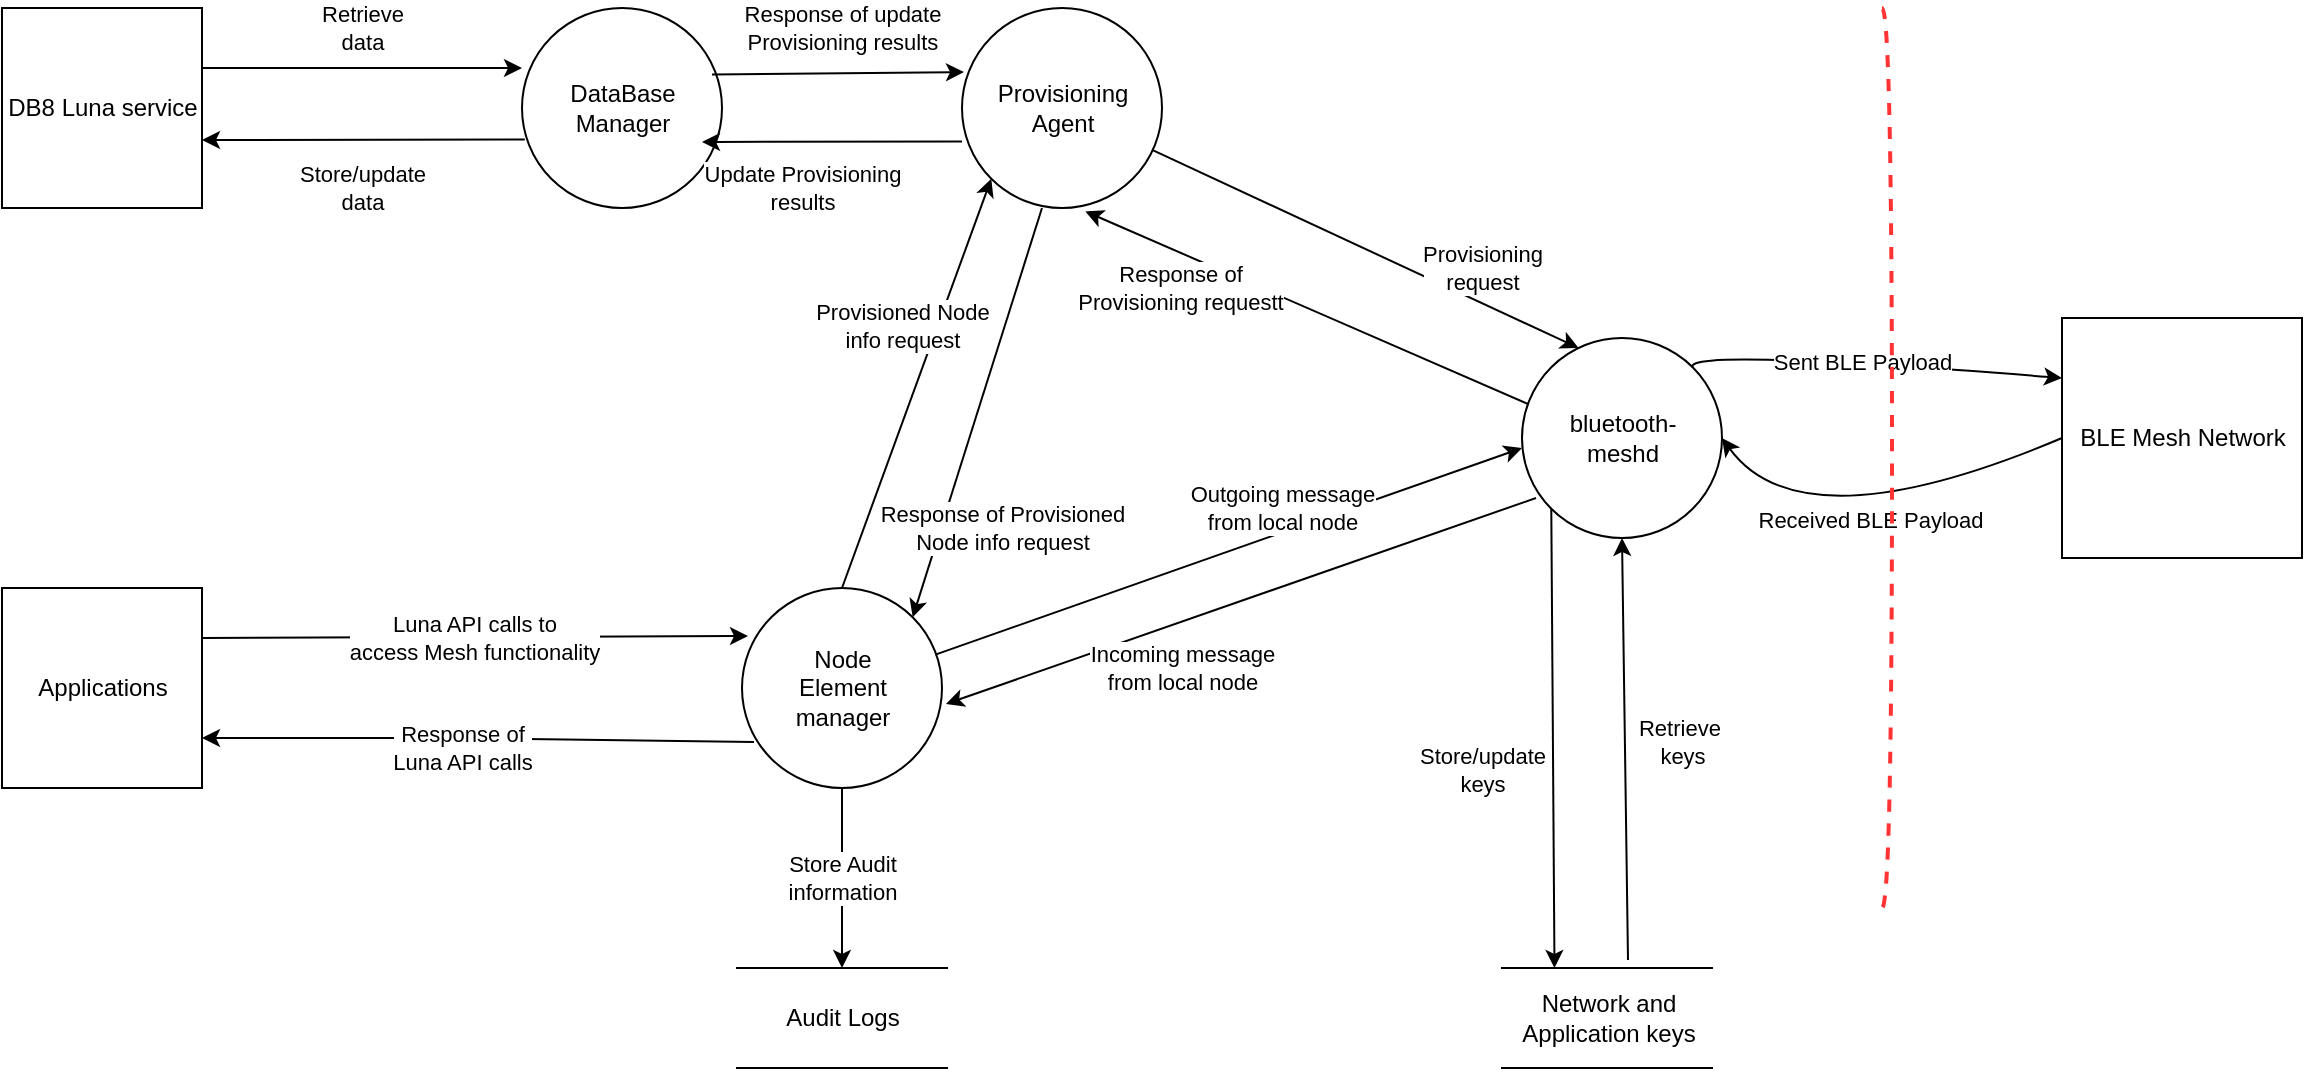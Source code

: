 <mxfile version="15.9.1" type="github">
  <diagram id="IsX-ca7briTGJr2a4FPF" name="Page-1">
    <mxGraphModel dx="2272" dy="762" grid="1" gridSize="10" guides="1" tooltips="1" connect="1" arrows="1" fold="1" page="1" pageScale="1" pageWidth="850" pageHeight="1100" math="0" shadow="0">
      <root>
        <mxCell id="0" />
        <mxCell id="1" parent="0" />
        <mxCell id="6GS9RnuVQp1nDECI6Flo-25" value="BLE Mesh Network" style="html=1;dashed=0;whitespace=wrap;" vertex="1" parent="1">
          <mxGeometry x="610" y="285" width="120" height="120" as="geometry" />
        </mxCell>
        <mxCell id="6GS9RnuVQp1nDECI6Flo-26" value="Applications" style="html=1;dashed=0;whitespace=wrap;" vertex="1" parent="1">
          <mxGeometry x="-420" y="420" width="100" height="100" as="geometry" />
        </mxCell>
        <mxCell id="6GS9RnuVQp1nDECI6Flo-27" value="DB8 Luna service" style="html=1;dashed=0;whitespace=wrap;" vertex="1" parent="1">
          <mxGeometry x="-420" y="130" width="100" height="100" as="geometry" />
        </mxCell>
        <mxCell id="6GS9RnuVQp1nDECI6Flo-28" value="bluetooth-&lt;br&gt;meshd" style="shape=ellipse;html=1;dashed=0;whitespace=wrap;aspect=fixed;perimeter=ellipsePerimeter;" vertex="1" parent="1">
          <mxGeometry x="340" y="295" width="100" height="100" as="geometry" />
        </mxCell>
        <mxCell id="6GS9RnuVQp1nDECI6Flo-29" value="Node&lt;br&gt;Element&lt;br&gt;manager" style="shape=ellipse;html=1;dashed=0;whitespace=wrap;aspect=fixed;perimeter=ellipsePerimeter;" vertex="1" parent="1">
          <mxGeometry x="-50" y="420" width="100" height="100" as="geometry" />
        </mxCell>
        <mxCell id="6GS9RnuVQp1nDECI6Flo-30" value="Provisioning&lt;br&gt;Agent" style="shape=ellipse;html=1;dashed=0;whitespace=wrap;aspect=fixed;perimeter=ellipsePerimeter;" vertex="1" parent="1">
          <mxGeometry x="60" y="130" width="100" height="100" as="geometry" />
        </mxCell>
        <mxCell id="6GS9RnuVQp1nDECI6Flo-31" value="DataBase&lt;br&gt;Manager" style="shape=ellipse;html=1;dashed=0;whitespace=wrap;aspect=fixed;perimeter=ellipsePerimeter;" vertex="1" parent="1">
          <mxGeometry x="-160" y="130" width="100" height="100" as="geometry" />
        </mxCell>
        <mxCell id="6GS9RnuVQp1nDECI6Flo-32" value="Sent BLE Payload" style="endArrow=classic;html=1;curved=1;entryX=0;entryY=0.25;entryDx=0;entryDy=0;exitX=1;exitY=0;exitDx=0;exitDy=0;" edge="1" parent="1" source="6GS9RnuVQp1nDECI6Flo-28" target="6GS9RnuVQp1nDECI6Flo-25">
          <mxGeometry width="50" height="50" relative="1" as="geometry">
            <mxPoint x="330" y="333" as="sourcePoint" />
            <mxPoint x="400" y="325" as="targetPoint" />
            <Array as="points">
              <mxPoint x="420" y="300" />
            </Array>
          </mxGeometry>
        </mxCell>
        <mxCell id="6GS9RnuVQp1nDECI6Flo-33" value="&lt;span style=&quot;color: rgb(0 , 0 , 0) ; font-family: &amp;#34;helvetica&amp;#34; ; font-size: 11px ; font-style: normal ; font-weight: 400 ; letter-spacing: normal ; text-align: center ; text-indent: 0px ; text-transform: none ; word-spacing: 0px ; background-color: rgb(255 , 255 , 255) ; display: inline ; float: none&quot;&gt;Received BLE Payload&lt;/span&gt;" style="endArrow=classic;html=1;curved=1;entryX=1;entryY=0.5;entryDx=0;entryDy=0;exitX=0;exitY=0.5;exitDx=0;exitDy=0;" edge="1" parent="1" source="6GS9RnuVQp1nDECI6Flo-25" target="6GS9RnuVQp1nDECI6Flo-28">
          <mxGeometry width="50" height="50" relative="1" as="geometry">
            <mxPoint x="350" y="375" as="sourcePoint" />
            <mxPoint x="400" y="325" as="targetPoint" />
            <Array as="points">
              <mxPoint x="480" y="400" />
            </Array>
          </mxGeometry>
        </mxCell>
        <mxCell id="6GS9RnuVQp1nDECI6Flo-36" value="Provisioning&lt;br&gt;request" style="endArrow=classic;html=1;rounded=0;entryX=0.283;entryY=0.05;entryDx=0;entryDy=0;entryPerimeter=0;" edge="1" parent="1" source="6GS9RnuVQp1nDECI6Flo-30" target="6GS9RnuVQp1nDECI6Flo-28">
          <mxGeometry x="0.483" y="16" width="50" height="50" relative="1" as="geometry">
            <mxPoint x="350" y="305" as="sourcePoint" />
            <mxPoint x="400" y="255" as="targetPoint" />
            <mxPoint as="offset" />
          </mxGeometry>
        </mxCell>
        <mxCell id="6GS9RnuVQp1nDECI6Flo-37" value="" style="endArrow=classic;html=1;rounded=0;entryX=0.617;entryY=1.017;entryDx=0;entryDy=0;entryPerimeter=0;exitX=0.03;exitY=0.33;exitDx=0;exitDy=0;exitPerimeter=0;" edge="1" parent="1" source="6GS9RnuVQp1nDECI6Flo-28" target="6GS9RnuVQp1nDECI6Flo-30">
          <mxGeometry width="50" height="50" relative="1" as="geometry">
            <mxPoint x="350" y="305" as="sourcePoint" />
            <mxPoint x="400" y="255" as="targetPoint" />
          </mxGeometry>
        </mxCell>
        <mxCell id="6GS9RnuVQp1nDECI6Flo-58" value="Response of&lt;br&gt;Provisioning requestt" style="edgeLabel;html=1;align=center;verticalAlign=middle;resizable=0;points=[];" vertex="1" connectable="0" parent="6GS9RnuVQp1nDECI6Flo-37">
          <mxGeometry x="0.304" y="1" relative="1" as="geometry">
            <mxPoint x="-29" y="4" as="offset" />
          </mxGeometry>
        </mxCell>
        <mxCell id="6GS9RnuVQp1nDECI6Flo-38" value="Update Provisioning&lt;br&gt;results" style="endArrow=classic;html=1;rounded=0;exitX=0;exitY=0.667;exitDx=0;exitDy=0;exitPerimeter=0;" edge="1" parent="1" source="6GS9RnuVQp1nDECI6Flo-30">
          <mxGeometry x="0.232" y="23" width="50" height="50" relative="1" as="geometry">
            <mxPoint x="120" y="271" as="sourcePoint" />
            <mxPoint x="-70" y="197" as="targetPoint" />
            <mxPoint as="offset" />
          </mxGeometry>
        </mxCell>
        <mxCell id="6GS9RnuVQp1nDECI6Flo-39" value="&lt;span style=&quot;color: rgb(0 , 0 , 0) ; font-family: &amp;#34;helvetica&amp;#34; ; font-size: 11px ; font-style: normal ; font-weight: 400 ; letter-spacing: normal ; text-align: center ; text-indent: 0px ; text-transform: none ; word-spacing: 0px ; background-color: rgb(255 , 255 , 255) ; display: inline ; float: none&quot;&gt;Response of update&lt;br&gt;Provisioning&amp;nbsp;&lt;/span&gt;&lt;span style=&quot;color: rgb(0 , 0 , 0) ; font-family: &amp;#34;helvetica&amp;#34; ; font-size: 11px ; font-style: normal ; font-weight: 400 ; letter-spacing: normal ; text-align: center ; text-indent: 0px ; text-transform: none ; word-spacing: 0px ; background-color: rgb(255 , 255 , 255) ; display: inline ; float: none&quot;&gt;results&lt;/span&gt;" style="endArrow=classic;html=1;rounded=0;exitX=0.95;exitY=0.333;exitDx=0;exitDy=0;exitPerimeter=0;entryX=0.01;entryY=0.32;entryDx=0;entryDy=0;entryPerimeter=0;" edge="1" parent="1" source="6GS9RnuVQp1nDECI6Flo-31" target="6GS9RnuVQp1nDECI6Flo-30">
          <mxGeometry x="0.035" y="23" width="50" height="50" relative="1" as="geometry">
            <mxPoint x="350" y="305" as="sourcePoint" />
            <mxPoint x="120" y="250" as="targetPoint" />
            <mxPoint as="offset" />
          </mxGeometry>
        </mxCell>
        <mxCell id="6GS9RnuVQp1nDECI6Flo-40" value="Retrieve&lt;br&gt;data" style="endArrow=classic;html=1;rounded=0;exitX=1;exitY=0.3;exitDx=0;exitDy=0;exitPerimeter=0;" edge="1" parent="1" source="6GS9RnuVQp1nDECI6Flo-27">
          <mxGeometry y="20" width="50" height="50" relative="1" as="geometry">
            <mxPoint x="350" y="205" as="sourcePoint" />
            <mxPoint x="-160" y="160" as="targetPoint" />
            <mxPoint as="offset" />
          </mxGeometry>
        </mxCell>
        <mxCell id="6GS9RnuVQp1nDECI6Flo-41" value="Store/update&lt;br&gt;data" style="endArrow=classic;html=1;rounded=0;exitX=0.014;exitY=0.657;exitDx=0;exitDy=0;exitPerimeter=0;entryX=1;entryY=0.66;entryDx=0;entryDy=0;entryPerimeter=0;" edge="1" parent="1" source="6GS9RnuVQp1nDECI6Flo-31" target="6GS9RnuVQp1nDECI6Flo-27">
          <mxGeometry x="0.009" y="24" width="50" height="50" relative="1" as="geometry">
            <mxPoint x="350" y="205" as="sourcePoint" />
            <mxPoint x="-270" y="196" as="targetPoint" />
            <mxPoint as="offset" />
          </mxGeometry>
        </mxCell>
        <mxCell id="6GS9RnuVQp1nDECI6Flo-42" value="Luna API calls to&lt;br&gt;access Mesh functionality" style="endArrow=classic;html=1;rounded=0;entryX=0.03;entryY=0.24;entryDx=0;entryDy=0;entryPerimeter=0;exitX=1;exitY=0.25;exitDx=0;exitDy=0;" edge="1" parent="1" source="6GS9RnuVQp1nDECI6Flo-26" target="6GS9RnuVQp1nDECI6Flo-29">
          <mxGeometry width="50" height="50" relative="1" as="geometry">
            <mxPoint x="350" y="205" as="sourcePoint" />
            <mxPoint x="400" y="155" as="targetPoint" />
          </mxGeometry>
        </mxCell>
        <mxCell id="6GS9RnuVQp1nDECI6Flo-43" value="Response of&lt;br&gt;Luna API calls" style="endArrow=classic;html=1;rounded=0;entryX=1;entryY=0.75;entryDx=0;entryDy=0;exitX=0.06;exitY=0.77;exitDx=0;exitDy=0;exitPerimeter=0;" edge="1" parent="1" source="6GS9RnuVQp1nDECI6Flo-29" target="6GS9RnuVQp1nDECI6Flo-26">
          <mxGeometry x="0.058" y="5" width="50" height="50" relative="1" as="geometry">
            <mxPoint x="350" y="205" as="sourcePoint" />
            <mxPoint x="400" y="155" as="targetPoint" />
            <Array as="points">
              <mxPoint x="-190" y="495" />
            </Array>
            <mxPoint as="offset" />
          </mxGeometry>
        </mxCell>
        <mxCell id="6GS9RnuVQp1nDECI6Flo-44" value="Provisioned Node&lt;br&gt;info request" style="endArrow=classic;html=1;rounded=0;entryX=0;entryY=1;entryDx=0;entryDy=0;exitX=0.5;exitY=0;exitDx=0;exitDy=0;" edge="1" parent="1" source="6GS9RnuVQp1nDECI6Flo-29" target="6GS9RnuVQp1nDECI6Flo-30">
          <mxGeometry x="0.216" y="16" width="50" height="50" relative="1" as="geometry">
            <mxPoint x="350" y="205" as="sourcePoint" />
            <mxPoint x="400" y="155" as="targetPoint" />
            <mxPoint y="-1" as="offset" />
          </mxGeometry>
        </mxCell>
        <mxCell id="6GS9RnuVQp1nDECI6Flo-45" value="" style="endArrow=classic;html=1;rounded=0;entryX=1;entryY=0;entryDx=0;entryDy=0;exitX=0.4;exitY=1;exitDx=0;exitDy=0;exitPerimeter=0;" edge="1" parent="1" source="6GS9RnuVQp1nDECI6Flo-30" target="6GS9RnuVQp1nDECI6Flo-29">
          <mxGeometry width="50" height="50" relative="1" as="geometry">
            <mxPoint x="350" y="205" as="sourcePoint" />
            <mxPoint x="400" y="155" as="targetPoint" />
          </mxGeometry>
        </mxCell>
        <mxCell id="6GS9RnuVQp1nDECI6Flo-59" value="Response of Provisioned&lt;br&gt;Node&amp;nbsp;info request" style="edgeLabel;html=1;align=center;verticalAlign=middle;resizable=0;points=[];" vertex="1" connectable="0" parent="6GS9RnuVQp1nDECI6Flo-45">
          <mxGeometry x="0.326" y="1" relative="1" as="geometry">
            <mxPoint x="22" y="24" as="offset" />
          </mxGeometry>
        </mxCell>
        <mxCell id="6GS9RnuVQp1nDECI6Flo-46" value="Network and&lt;br&gt;Application keys" style="html=1;dashed=0;whitespace=wrap;shape=partialRectangle;right=0;left=0;" vertex="1" parent="1">
          <mxGeometry x="330" y="610" width="105" height="50" as="geometry" />
        </mxCell>
        <mxCell id="6GS9RnuVQp1nDECI6Flo-47" value="Audit Logs" style="html=1;dashed=0;whitespace=wrap;shape=partialRectangle;right=0;left=0;" vertex="1" parent="1">
          <mxGeometry x="-52.5" y="610" width="105" height="50" as="geometry" />
        </mxCell>
        <mxCell id="6GS9RnuVQp1nDECI6Flo-48" value="" style="endArrow=classic;html=1;rounded=0;exitX=0.6;exitY=-0.08;exitDx=0;exitDy=0;entryX=0.5;entryY=1;entryDx=0;entryDy=0;exitPerimeter=0;" edge="1" parent="1" source="6GS9RnuVQp1nDECI6Flo-46" target="6GS9RnuVQp1nDECI6Flo-28">
          <mxGeometry x="0.066" y="-39" width="50" height="50" relative="1" as="geometry">
            <mxPoint x="260" y="425" as="sourcePoint" />
            <mxPoint x="310" y="375" as="targetPoint" />
            <mxPoint as="offset" />
          </mxGeometry>
        </mxCell>
        <mxCell id="6GS9RnuVQp1nDECI6Flo-57" value="Retrieve&amp;nbsp;&lt;br&gt;keys" style="edgeLabel;html=1;align=center;verticalAlign=middle;resizable=0;points=[];" vertex="1" connectable="0" parent="6GS9RnuVQp1nDECI6Flo-48">
          <mxGeometry x="0.248" y="-1" relative="1" as="geometry">
            <mxPoint x="28" y="22" as="offset" />
          </mxGeometry>
        </mxCell>
        <mxCell id="6GS9RnuVQp1nDECI6Flo-49" value="" style="endArrow=classic;html=1;rounded=0;exitX=0;exitY=1;exitDx=0;exitDy=0;entryX=0.25;entryY=0;entryDx=0;entryDy=0;" edge="1" parent="1" source="6GS9RnuVQp1nDECI6Flo-28" target="6GS9RnuVQp1nDECI6Flo-46">
          <mxGeometry width="50" height="50" relative="1" as="geometry">
            <mxPoint x="350" y="405" as="sourcePoint" />
            <mxPoint x="400" y="355" as="targetPoint" />
          </mxGeometry>
        </mxCell>
        <mxCell id="6GS9RnuVQp1nDECI6Flo-56" value="Store/update&lt;br&gt;keys" style="edgeLabel;html=1;align=center;verticalAlign=middle;resizable=0;points=[];" vertex="1" connectable="0" parent="6GS9RnuVQp1nDECI6Flo-49">
          <mxGeometry x="0.173" y="-1" relative="1" as="geometry">
            <mxPoint x="-35" y="-4" as="offset" />
          </mxGeometry>
        </mxCell>
        <mxCell id="6GS9RnuVQp1nDECI6Flo-51" value="Store Audit&lt;br&gt;information" style="endArrow=classic;html=1;rounded=0;entryX=0.5;entryY=0;entryDx=0;entryDy=0;" edge="1" parent="1" source="6GS9RnuVQp1nDECI6Flo-29" target="6GS9RnuVQp1nDECI6Flo-47">
          <mxGeometry width="50" height="50" relative="1" as="geometry">
            <mxPoint x="350" y="405" as="sourcePoint" />
            <mxPoint x="10" y="525" as="targetPoint" />
          </mxGeometry>
        </mxCell>
        <mxCell id="6GS9RnuVQp1nDECI6Flo-52" value="Outgoing message&lt;br&gt;from local node" style="endArrow=classic;html=1;rounded=0;exitX=0.967;exitY=0.333;exitDx=0;exitDy=0;exitPerimeter=0;entryX=0;entryY=0.55;entryDx=0;entryDy=0;entryPerimeter=0;" edge="1" parent="1" source="6GS9RnuVQp1nDECI6Flo-29" target="6GS9RnuVQp1nDECI6Flo-28">
          <mxGeometry x="0.208" y="12" width="50" height="50" relative="1" as="geometry">
            <mxPoint x="350" y="405" as="sourcePoint" />
            <mxPoint x="400" y="355" as="targetPoint" />
            <mxPoint as="offset" />
          </mxGeometry>
        </mxCell>
        <mxCell id="6GS9RnuVQp1nDECI6Flo-53" value="&lt;span style=&quot;color: rgb(0 , 0 , 0) ; font-family: &amp;#34;helvetica&amp;#34; ; font-size: 11px ; font-style: normal ; font-weight: 400 ; letter-spacing: normal ; text-align: center ; text-indent: 0px ; text-transform: none ; word-spacing: 0px ; background-color: rgb(255 , 255 , 255) ; display: inline ; float: none&quot;&gt;Incoming message&lt;/span&gt;&lt;br style=&quot;color: rgb(0 , 0 , 0) ; font-family: &amp;#34;helvetica&amp;#34; ; font-size: 11px ; font-style: normal ; font-weight: 400 ; letter-spacing: normal ; text-align: center ; text-indent: 0px ; text-transform: none ; word-spacing: 0px&quot;&gt;&lt;span style=&quot;color: rgb(0 , 0 , 0) ; font-family: &amp;#34;helvetica&amp;#34; ; font-size: 11px ; font-style: normal ; font-weight: 400 ; letter-spacing: normal ; text-align: center ; text-indent: 0px ; text-transform: none ; word-spacing: 0px ; background-color: rgb(255 , 255 , 255) ; display: inline ; float: none&quot;&gt;from local node&lt;/span&gt;" style="endArrow=classic;html=1;rounded=0;entryX=1.02;entryY=0.58;entryDx=0;entryDy=0;exitX=0.07;exitY=0.8;exitDx=0;exitDy=0;exitPerimeter=0;entryPerimeter=0;" edge="1" parent="1" source="6GS9RnuVQp1nDECI6Flo-28" target="6GS9RnuVQp1nDECI6Flo-29">
          <mxGeometry x="0.249" y="22" width="50" height="50" relative="1" as="geometry">
            <mxPoint x="264.645" y="385.355" as="sourcePoint" />
            <mxPoint x="30" y="450" as="targetPoint" />
            <mxPoint as="offset" />
          </mxGeometry>
        </mxCell>
        <mxCell id="6GS9RnuVQp1nDECI6Flo-55" value="" style="shape=requiredInterface;html=1;verticalLabelPosition=bottom;dashed=1;strokeColor=#FF3333;strokeWidth=2;fillColor=none;fontColor=#FF3333;align=left;" vertex="1" parent="1">
          <mxGeometry x="520" y="130" width="5" height="450" as="geometry" />
        </mxCell>
      </root>
    </mxGraphModel>
  </diagram>
</mxfile>
